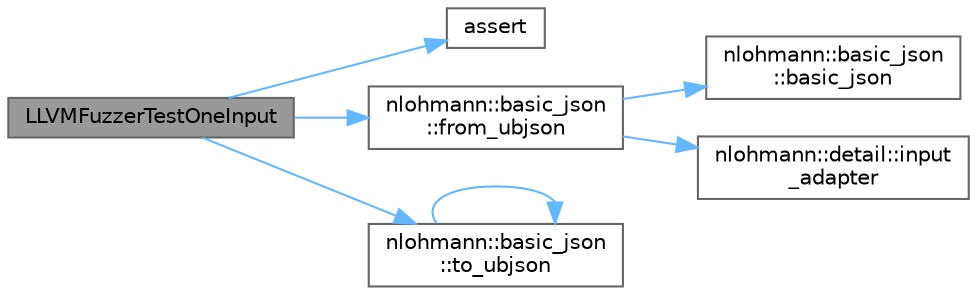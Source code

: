 digraph "LLVMFuzzerTestOneInput"
{
 // LATEX_PDF_SIZE
  bgcolor="transparent";
  edge [fontname=Helvetica,fontsize=10,labelfontname=Helvetica,labelfontsize=10];
  node [fontname=Helvetica,fontsize=10,shape=box,height=0.2,width=0.4];
  rankdir="LR";
  Node1 [id="Node000001",label="LLVMFuzzerTestOneInput",height=0.2,width=0.4,color="gray40", fillcolor="grey60", style="filled", fontcolor="black",tooltip=" "];
  Node1 -> Node2 [id="edge1_Node000001_Node000002",color="steelblue1",style="solid",tooltip=" "];
  Node2 [id="Node000002",label="assert",height=0.2,width=0.4,color="grey40", fillcolor="white", style="filled",URL="$_fuzzer_trace_p_c_8cpp.html#aa099297e8e2ed3ff1bcc3de3ff413238",tooltip=" "];
  Node1 -> Node3 [id="edge2_Node000001_Node000003",color="steelblue1",style="solid",tooltip=" "];
  Node3 [id="Node000003",label="nlohmann::basic_json\l::from_ubjson",height=0.2,width=0.4,color="grey40", fillcolor="white", style="filled",URL="$classnlohmann_1_1basic__json.html#aa81f62db69978b90ff701f05c72e03a7",tooltip="create a JSON value from an input in UBJSON format"];
  Node3 -> Node4 [id="edge3_Node000003_Node000004",color="steelblue1",style="solid",tooltip=" "];
  Node4 [id="Node000004",label="nlohmann::basic_json\l::basic_json",height=0.2,width=0.4,color="grey40", fillcolor="white", style="filled",URL="$classnlohmann_1_1basic__json.html#a19734fbc9c97d536832892ddacd6b62a",tooltip="create an empty value with a given type"];
  Node3 -> Node5 [id="edge4_Node000003_Node000005",color="steelblue1",style="solid",tooltip=" "];
  Node5 [id="Node000005",label="nlohmann::detail::input\l_adapter",height=0.2,width=0.4,color="grey40", fillcolor="white", style="filled",URL="$namespacenlohmann_1_1detail.html#a616a53cc3114fdc113fc44e6af4c3c7f",tooltip=" "];
  Node1 -> Node6 [id="edge5_Node000001_Node000006",color="steelblue1",style="solid",tooltip=" "];
  Node6 [id="Node000006",label="nlohmann::basic_json\l::to_ubjson",height=0.2,width=0.4,color="grey40", fillcolor="white", style="filled",URL="$classnlohmann_1_1basic__json.html#a63697142a7bd04d8d50f6446d0e98ee4",tooltip="create a UBJSON serialization of a given JSON value"];
  Node6 -> Node6 [id="edge6_Node000006_Node000006",color="steelblue1",style="solid",tooltip=" "];
}
